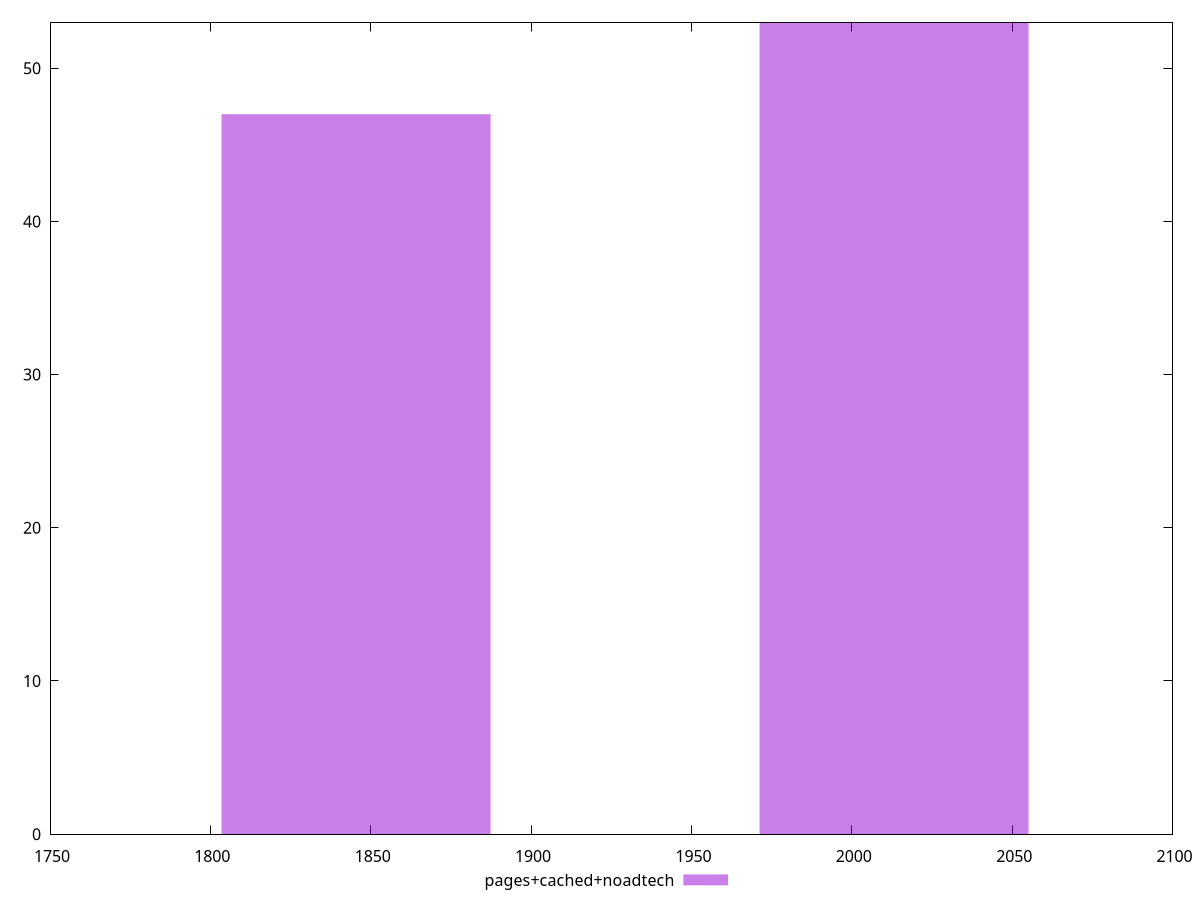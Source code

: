 $_pagesCachedNoadtech <<EOF
1845.4232974089684 47
2013.1890517188745 53
EOF
set key outside below
set terminal pngcairo
set output "report_00005_2020-11-02T22-26-11.212Z/metrics/pages+cached+noadtech//raw_hist.png"
set yrange [0:53]
set boxwidth 83.8828771549531
set style fill transparent solid 0.5 noborder
plot $_pagesCachedNoadtech title "pages+cached+noadtech" with boxes ,